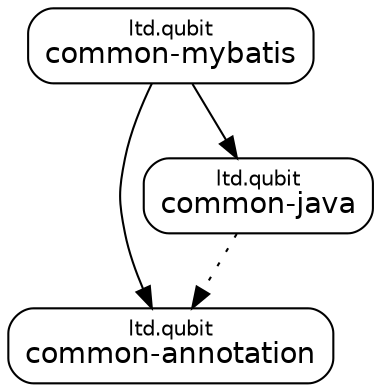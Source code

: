 digraph "common-mybatis" {
  node [shape="box",style="rounded",fontname="Helvetica",fontsize="14"]
  edge [fontsize="10",fontname="Helvetica"]

  // Node Definitions:
  "ltd.qubit:common-mybatis:jar"[label=<<font point-size="10">ltd.qubit</font><br/>common-mybatis>]
  "ltd.qubit:common-annotation:jar"[label=<<font point-size="10">ltd.qubit</font><br/>common-annotation>]
  "ltd.qubit:common-java:jar"[label=<<font point-size="10">ltd.qubit</font><br/>common-java>]

  // Edge Definitions:
  "ltd.qubit:common-mybatis:jar" -> "ltd.qubit:common-annotation:jar"
  "ltd.qubit:common-java:jar" -> "ltd.qubit:common-annotation:jar"[style="dotted"]
  "ltd.qubit:common-mybatis:jar" -> "ltd.qubit:common-java:jar"
}